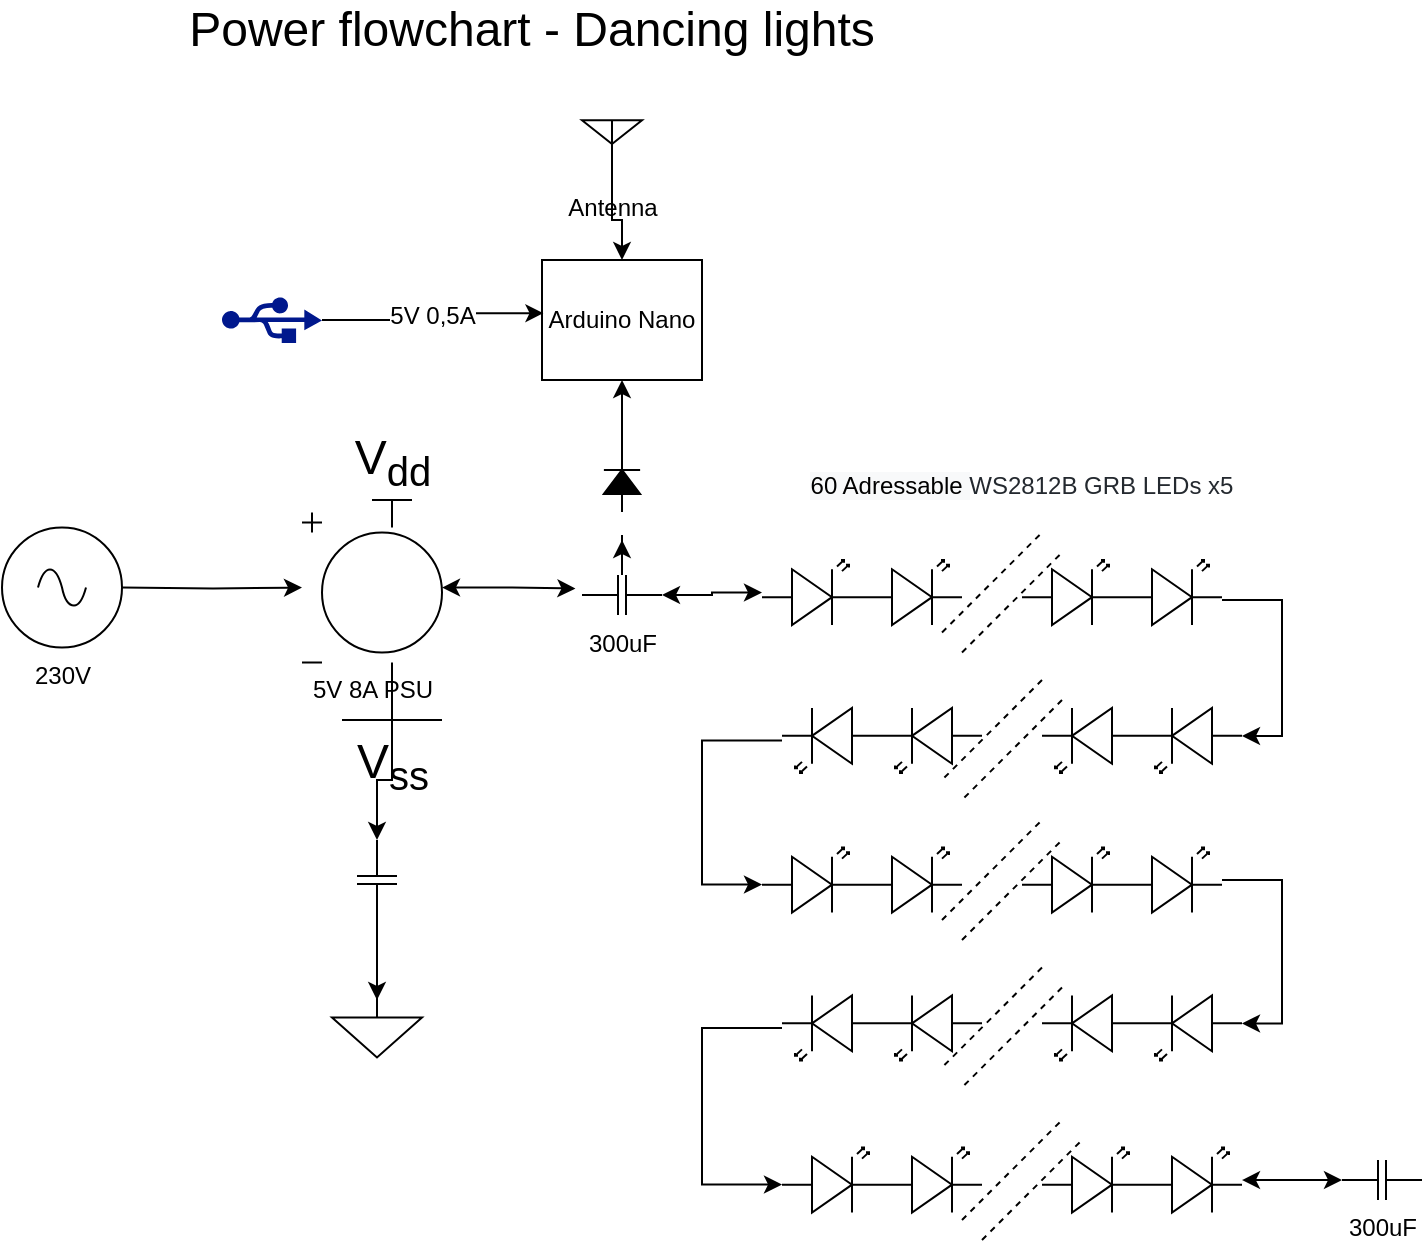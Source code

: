 <mxfile version="20.3.0" type="device"><diagram id="wmG8ICGmqDqucRr0mgvt" name="Page-1"><mxGraphModel dx="1156" dy="737" grid="1" gridSize="10" guides="1" tooltips="1" connect="1" arrows="1" fold="1" page="1" pageScale="1" pageWidth="1654" pageHeight="1169" math="0" shadow="0"><root><mxCell id="0"/><mxCell id="1" parent="0"/><mxCell id="zPIDDcpJKGSUIhBAVZSE-10" style="edgeStyle=orthogonalEdgeStyle;rounded=0;orthogonalLoop=1;jettySize=auto;html=1;entryX=0;entryY=0.5;entryDx=0;entryDy=0;entryPerimeter=0;" edge="1" parent="1" target="zPIDDcpJKGSUIhBAVZSE-2"><mxGeometry relative="1" as="geometry"><mxPoint x="160" y="313.75" as="sourcePoint"/></mxGeometry></mxCell><mxCell id="zPIDDcpJKGSUIhBAVZSE-1" value="230V" style="pointerEvents=1;verticalLabelPosition=bottom;shadow=0;dashed=0;align=center;html=1;verticalAlign=top;shape=mxgraph.electrical.signal_sources.source;aspect=fixed;points=[[0.5,0,0],[1,0.5,0],[0.5,1,0],[0,0.5,0]];elSignalType=ac;" vertex="1" parent="1"><mxGeometry x="100" y="283.75" width="60" height="60" as="geometry"/></mxCell><mxCell id="zPIDDcpJKGSUIhBAVZSE-90" style="edgeStyle=orthogonalEdgeStyle;rounded=0;orthogonalLoop=1;jettySize=auto;html=1;entryX=-0.082;entryY=0.339;entryDx=0;entryDy=0;entryPerimeter=0;fontFamily=Helvetica;fontSize=12;startArrow=classic;startFill=1;endArrow=classic;endFill=1;" edge="1" parent="1" source="zPIDDcpJKGSUIhBAVZSE-2" target="zPIDDcpJKGSUIhBAVZSE-87"><mxGeometry relative="1" as="geometry"/></mxCell><mxCell id="zPIDDcpJKGSUIhBAVZSE-2" value="5V 8A PSU" style="pointerEvents=1;verticalLabelPosition=bottom;shadow=0;dashed=0;align=center;html=1;verticalAlign=top;shape=mxgraph.electrical.signal_sources.dc_source_1;" vertex="1" parent="1"><mxGeometry x="250" y="276.25" width="70" height="75" as="geometry"/></mxCell><mxCell id="zPIDDcpJKGSUIhBAVZSE-93" style="edgeStyle=orthogonalEdgeStyle;rounded=0;orthogonalLoop=1;jettySize=auto;html=1;entryX=0.5;entryY=1;entryDx=0;entryDy=0;fontFamily=Helvetica;fontSize=12;startArrow=none;startFill=0;endArrow=classic;endFill=1;" edge="1" parent="1" source="zPIDDcpJKGSUIhBAVZSE-4" target="zPIDDcpJKGSUIhBAVZSE-12"><mxGeometry relative="1" as="geometry"/></mxCell><mxCell id="zPIDDcpJKGSUIhBAVZSE-4" value="" style="pointerEvents=1;fillColor=strokeColor;verticalLabelPosition=bottom;shadow=0;dashed=0;align=center;html=1;verticalAlign=top;shape=mxgraph.electrical.diodes.diode;rotation=-90;" vertex="1" parent="1"><mxGeometry x="395" y="251.88" width="30" height="18.12" as="geometry"/></mxCell><mxCell id="zPIDDcpJKGSUIhBAVZSE-6" value="" style="pointerEvents=1;verticalLabelPosition=bottom;shadow=0;dashed=0;align=center;html=1;verticalAlign=top;shape=mxgraph.electrical.signal_sources.signal_ground;" vertex="1" parent="1"><mxGeometry x="265" y="518.75" width="45" height="30" as="geometry"/></mxCell><mxCell id="zPIDDcpJKGSUIhBAVZSE-12" value="Arduino Nano" style="rounded=0;whiteSpace=wrap;html=1;" vertex="1" parent="1"><mxGeometry x="370" y="150" width="80" height="60" as="geometry"/></mxCell><mxCell id="zPIDDcpJKGSUIhBAVZSE-27" value="" style="group;rotation=-180;" vertex="1" connectable="0" parent="1"><mxGeometry x="490" y="360" width="230" height="60" as="geometry"/></mxCell><mxCell id="zPIDDcpJKGSUIhBAVZSE-22" value="" style="verticalLabelPosition=bottom;shadow=0;dashed=0;align=center;html=1;verticalAlign=top;shape=mxgraph.electrical.opto_electronics.led_2;pointerEvents=1;rotation=-180;" vertex="1" parent="zPIDDcpJKGSUIhBAVZSE-27"><mxGeometry x="180" y="14" width="50" height="32.5" as="geometry"/></mxCell><mxCell id="zPIDDcpJKGSUIhBAVZSE-25" value="" style="endArrow=none;dashed=1;html=1;rounded=0;" edge="1" parent="zPIDDcpJKGSUIhBAVZSE-27"><mxGeometry width="50" height="50" relative="1" as="geometry"><mxPoint x="130" as="sourcePoint"/><mxPoint x="80" y="50" as="targetPoint"/></mxGeometry></mxCell><mxCell id="zPIDDcpJKGSUIhBAVZSE-33" value="" style="group" vertex="1" connectable="0" parent="zPIDDcpJKGSUIhBAVZSE-27"><mxGeometry x="-3.553e-15" y="10" width="180" height="50" as="geometry"/></mxCell><mxCell id="zPIDDcpJKGSUIhBAVZSE-20" value="" style="verticalLabelPosition=bottom;shadow=0;dashed=0;align=center;html=1;verticalAlign=top;shape=mxgraph.electrical.opto_electronics.led_2;pointerEvents=1;rotation=-180;" vertex="1" parent="zPIDDcpJKGSUIhBAVZSE-33"><mxGeometry x="50" y="4" width="50" height="32.5" as="geometry"/></mxCell><mxCell id="zPIDDcpJKGSUIhBAVZSE-21" value="" style="verticalLabelPosition=bottom;shadow=0;dashed=0;align=center;html=1;verticalAlign=top;shape=mxgraph.electrical.opto_electronics.led_2;pointerEvents=1;rotation=-180;" vertex="1" parent="zPIDDcpJKGSUIhBAVZSE-33"><mxGeometry x="130" y="4" width="50" height="32.5" as="geometry"/></mxCell><mxCell id="zPIDDcpJKGSUIhBAVZSE-23" value="" style="verticalLabelPosition=bottom;shadow=0;dashed=0;align=center;html=1;verticalAlign=top;shape=mxgraph.electrical.opto_electronics.led_2;pointerEvents=1;rotation=-180;" vertex="1" parent="zPIDDcpJKGSUIhBAVZSE-33"><mxGeometry x="3.553e-15" y="4" width="50" height="32.5" as="geometry"/></mxCell><mxCell id="zPIDDcpJKGSUIhBAVZSE-24" value="" style="endArrow=none;dashed=1;html=1;rounded=0;" edge="1" parent="zPIDDcpJKGSUIhBAVZSE-33"><mxGeometry width="50" height="50" relative="1" as="geometry"><mxPoint x="140" as="sourcePoint"/><mxPoint x="90" y="50" as="targetPoint"/></mxGeometry></mxCell><mxCell id="zPIDDcpJKGSUIhBAVZSE-28" value="&lt;br&gt;&lt;span style=&quot;color: rgb(0, 0, 0); font-family: Helvetica; font-size: 12px; font-style: normal; font-variant-ligatures: normal; font-variant-caps: normal; font-weight: 400; letter-spacing: normal; orphans: 2; text-align: center; text-indent: 0px; text-transform: none; widows: 2; word-spacing: 0px; -webkit-text-stroke-width: 0px; background-color: rgb(248, 249, 250); text-decoration-thickness: initial; text-decoration-style: initial; text-decoration-color: initial; float: none; display: inline !important;&quot;&gt;60 Adressab&lt;/span&gt;&lt;font style=&quot;color: rgb(0, 0, 0); font-family: Helvetica; font-size: 12px; font-style: normal; font-variant-ligatures: normal; font-variant-caps: normal; font-weight: 400; letter-spacing: normal; orphans: 2; text-align: center; text-indent: 0px; text-transform: none; widows: 2; word-spacing: 0px; -webkit-text-stroke-width: 0px; background-color: rgb(248, 249, 250); text-decoration-thickness: initial; text-decoration-style: initial; text-decoration-color: initial;&quot;&gt;le&amp;nbsp;&lt;span style=&quot;color: rgb(36, 41, 47); text-align: left; background-color: rgb(255, 255, 255);&quot;&gt;WS2812B GRB LEDs x5&lt;/span&gt;&lt;/font&gt;&lt;br&gt;" style="text;html=1;strokeColor=none;fillColor=none;align=center;verticalAlign=middle;whiteSpace=wrap;rounded=0;fontFamily=Helvetica;fontSize=12;" vertex="1" parent="1"><mxGeometry x="490" y="240" width="240" height="30" as="geometry"/></mxCell><mxCell id="zPIDDcpJKGSUIhBAVZSE-32" style="edgeStyle=orthogonalEdgeStyle;rounded=0;orthogonalLoop=1;jettySize=auto;html=1;entryX=0;entryY=0.57;entryDx=0;entryDy=0;entryPerimeter=0;fontFamily=Helvetica;fontSize=12;" edge="1" parent="1" source="zPIDDcpJKGSUIhBAVZSE-16" target="zPIDDcpJKGSUIhBAVZSE-22"><mxGeometry relative="1" as="geometry"><Array as="points"><mxPoint x="740" y="320"/><mxPoint x="740" y="388"/></Array></mxGeometry></mxCell><mxCell id="zPIDDcpJKGSUIhBAVZSE-34" value="" style="group" vertex="1" connectable="0" parent="1"><mxGeometry x="480" y="286.25" width="230" height="60" as="geometry"/></mxCell><mxCell id="zPIDDcpJKGSUIhBAVZSE-18" value="" style="endArrow=none;dashed=1;html=1;rounded=0;" edge="1" parent="zPIDDcpJKGSUIhBAVZSE-34"><mxGeometry width="50" height="50" relative="1" as="geometry"><mxPoint x="90" y="50" as="sourcePoint"/><mxPoint x="140" as="targetPoint"/></mxGeometry></mxCell><mxCell id="zPIDDcpJKGSUIhBAVZSE-19" value="" style="endArrow=none;dashed=1;html=1;rounded=0;" edge="1" parent="zPIDDcpJKGSUIhBAVZSE-34"><mxGeometry width="50" height="50" relative="1" as="geometry"><mxPoint x="100" y="60" as="sourcePoint"/><mxPoint x="150" y="10" as="targetPoint"/></mxGeometry></mxCell><mxCell id="zPIDDcpJKGSUIhBAVZSE-31" value="" style="group" vertex="1" connectable="0" parent="zPIDDcpJKGSUIhBAVZSE-34"><mxGeometry y="13.75" width="230" height="32.5" as="geometry"/></mxCell><mxCell id="zPIDDcpJKGSUIhBAVZSE-9" value="" style="verticalLabelPosition=bottom;shadow=0;dashed=0;align=center;html=1;verticalAlign=top;shape=mxgraph.electrical.opto_electronics.led_2;pointerEvents=1;" vertex="1" parent="zPIDDcpJKGSUIhBAVZSE-31"><mxGeometry x="130" width="50" height="32.5" as="geometry"/></mxCell><mxCell id="zPIDDcpJKGSUIhBAVZSE-14" value="" style="verticalLabelPosition=bottom;shadow=0;dashed=0;align=center;html=1;verticalAlign=top;shape=mxgraph.electrical.opto_electronics.led_2;pointerEvents=1;" vertex="1" parent="zPIDDcpJKGSUIhBAVZSE-31"><mxGeometry x="50" width="50" height="32.5" as="geometry"/></mxCell><mxCell id="zPIDDcpJKGSUIhBAVZSE-15" value="" style="verticalLabelPosition=bottom;shadow=0;dashed=0;align=center;html=1;verticalAlign=top;shape=mxgraph.electrical.opto_electronics.led_2;pointerEvents=1;" vertex="1" parent="zPIDDcpJKGSUIhBAVZSE-31"><mxGeometry width="50" height="32.5" as="geometry"/></mxCell><mxCell id="zPIDDcpJKGSUIhBAVZSE-16" value="" style="verticalLabelPosition=bottom;shadow=0;dashed=0;align=center;html=1;verticalAlign=top;shape=mxgraph.electrical.opto_electronics.led_2;pointerEvents=1;" vertex="1" parent="zPIDDcpJKGSUIhBAVZSE-31"><mxGeometry x="180" width="50" height="32.5" as="geometry"/></mxCell><mxCell id="zPIDDcpJKGSUIhBAVZSE-35" value="" style="group;rotation=-180;" vertex="1" connectable="0" parent="1"><mxGeometry x="490" y="503.75" width="230" height="60" as="geometry"/></mxCell><mxCell id="zPIDDcpJKGSUIhBAVZSE-36" value="" style="verticalLabelPosition=bottom;shadow=0;dashed=0;align=center;html=1;verticalAlign=top;shape=mxgraph.electrical.opto_electronics.led_2;pointerEvents=1;rotation=-180;" vertex="1" parent="zPIDDcpJKGSUIhBAVZSE-35"><mxGeometry x="180" y="14" width="50" height="32.5" as="geometry"/></mxCell><mxCell id="zPIDDcpJKGSUIhBAVZSE-37" value="" style="endArrow=none;dashed=1;html=1;rounded=0;" edge="1" parent="zPIDDcpJKGSUIhBAVZSE-35"><mxGeometry width="50" height="50" relative="1" as="geometry"><mxPoint x="130" as="sourcePoint"/><mxPoint x="80" y="50" as="targetPoint"/></mxGeometry></mxCell><mxCell id="zPIDDcpJKGSUIhBAVZSE-38" value="" style="group" vertex="1" connectable="0" parent="zPIDDcpJKGSUIhBAVZSE-35"><mxGeometry x="-3.553e-15" y="10" width="180" height="50" as="geometry"/></mxCell><mxCell id="zPIDDcpJKGSUIhBAVZSE-39" value="" style="verticalLabelPosition=bottom;shadow=0;dashed=0;align=center;html=1;verticalAlign=top;shape=mxgraph.electrical.opto_electronics.led_2;pointerEvents=1;rotation=-180;" vertex="1" parent="zPIDDcpJKGSUIhBAVZSE-38"><mxGeometry x="50" y="4" width="50" height="32.5" as="geometry"/></mxCell><mxCell id="zPIDDcpJKGSUIhBAVZSE-40" value="" style="verticalLabelPosition=bottom;shadow=0;dashed=0;align=center;html=1;verticalAlign=top;shape=mxgraph.electrical.opto_electronics.led_2;pointerEvents=1;rotation=-180;" vertex="1" parent="zPIDDcpJKGSUIhBAVZSE-38"><mxGeometry x="130" y="4" width="50" height="32.5" as="geometry"/></mxCell><mxCell id="zPIDDcpJKGSUIhBAVZSE-41" value="" style="verticalLabelPosition=bottom;shadow=0;dashed=0;align=center;html=1;verticalAlign=top;shape=mxgraph.electrical.opto_electronics.led_2;pointerEvents=1;rotation=-180;" vertex="1" parent="zPIDDcpJKGSUIhBAVZSE-38"><mxGeometry x="3.553e-15" y="4" width="50" height="32.5" as="geometry"/></mxCell><mxCell id="zPIDDcpJKGSUIhBAVZSE-42" value="" style="endArrow=none;dashed=1;html=1;rounded=0;" edge="1" parent="zPIDDcpJKGSUIhBAVZSE-38"><mxGeometry width="50" height="50" relative="1" as="geometry"><mxPoint x="140" as="sourcePoint"/><mxPoint x="90" y="50" as="targetPoint"/></mxGeometry></mxCell><mxCell id="zPIDDcpJKGSUIhBAVZSE-43" value="" style="group" vertex="1" connectable="0" parent="1"><mxGeometry x="480" y="430" width="230" height="60" as="geometry"/></mxCell><mxCell id="zPIDDcpJKGSUIhBAVZSE-44" value="" style="endArrow=none;dashed=1;html=1;rounded=0;" edge="1" parent="zPIDDcpJKGSUIhBAVZSE-43"><mxGeometry width="50" height="50" relative="1" as="geometry"><mxPoint x="90" y="50" as="sourcePoint"/><mxPoint x="140" as="targetPoint"/></mxGeometry></mxCell><mxCell id="zPIDDcpJKGSUIhBAVZSE-45" value="" style="endArrow=none;dashed=1;html=1;rounded=0;" edge="1" parent="zPIDDcpJKGSUIhBAVZSE-43"><mxGeometry width="50" height="50" relative="1" as="geometry"><mxPoint x="100" y="60" as="sourcePoint"/><mxPoint x="150" y="10" as="targetPoint"/></mxGeometry></mxCell><mxCell id="zPIDDcpJKGSUIhBAVZSE-46" value="" style="group" vertex="1" connectable="0" parent="zPIDDcpJKGSUIhBAVZSE-43"><mxGeometry y="13.75" width="230" height="32.5" as="geometry"/></mxCell><mxCell id="zPIDDcpJKGSUIhBAVZSE-47" value="" style="verticalLabelPosition=bottom;shadow=0;dashed=0;align=center;html=1;verticalAlign=top;shape=mxgraph.electrical.opto_electronics.led_2;pointerEvents=1;" vertex="1" parent="zPIDDcpJKGSUIhBAVZSE-46"><mxGeometry x="130" width="50" height="32.5" as="geometry"/></mxCell><mxCell id="zPIDDcpJKGSUIhBAVZSE-48" value="" style="verticalLabelPosition=bottom;shadow=0;dashed=0;align=center;html=1;verticalAlign=top;shape=mxgraph.electrical.opto_electronics.led_2;pointerEvents=1;" vertex="1" parent="zPIDDcpJKGSUIhBAVZSE-46"><mxGeometry x="50" width="50" height="32.5" as="geometry"/></mxCell><mxCell id="zPIDDcpJKGSUIhBAVZSE-49" value="" style="verticalLabelPosition=bottom;shadow=0;dashed=0;align=center;html=1;verticalAlign=top;shape=mxgraph.electrical.opto_electronics.led_2;pointerEvents=1;" vertex="1" parent="zPIDDcpJKGSUIhBAVZSE-46"><mxGeometry width="50" height="32.5" as="geometry"/></mxCell><mxCell id="zPIDDcpJKGSUIhBAVZSE-50" value="" style="verticalLabelPosition=bottom;shadow=0;dashed=0;align=center;html=1;verticalAlign=top;shape=mxgraph.electrical.opto_electronics.led_2;pointerEvents=1;" vertex="1" parent="zPIDDcpJKGSUIhBAVZSE-46"><mxGeometry x="180" width="50" height="32.5" as="geometry"/></mxCell><mxCell id="zPIDDcpJKGSUIhBAVZSE-59" value="" style="group" vertex="1" connectable="0" parent="1"><mxGeometry x="490" y="580" width="230" height="60" as="geometry"/></mxCell><mxCell id="zPIDDcpJKGSUIhBAVZSE-60" value="" style="endArrow=none;dashed=1;html=1;rounded=0;" edge="1" parent="zPIDDcpJKGSUIhBAVZSE-59"><mxGeometry width="50" height="50" relative="1" as="geometry"><mxPoint x="90" y="50" as="sourcePoint"/><mxPoint x="140" as="targetPoint"/></mxGeometry></mxCell><mxCell id="zPIDDcpJKGSUIhBAVZSE-61" value="" style="endArrow=none;dashed=1;html=1;rounded=0;" edge="1" parent="zPIDDcpJKGSUIhBAVZSE-59"><mxGeometry width="50" height="50" relative="1" as="geometry"><mxPoint x="100" y="60" as="sourcePoint"/><mxPoint x="150" y="10" as="targetPoint"/></mxGeometry></mxCell><mxCell id="zPIDDcpJKGSUIhBAVZSE-62" value="" style="group" vertex="1" connectable="0" parent="zPIDDcpJKGSUIhBAVZSE-59"><mxGeometry y="13.75" width="230" height="32.5" as="geometry"/></mxCell><mxCell id="zPIDDcpJKGSUIhBAVZSE-63" value="" style="verticalLabelPosition=bottom;shadow=0;dashed=0;align=center;html=1;verticalAlign=top;shape=mxgraph.electrical.opto_electronics.led_2;pointerEvents=1;" vertex="1" parent="zPIDDcpJKGSUIhBAVZSE-62"><mxGeometry x="130" width="50" height="32.5" as="geometry"/></mxCell><mxCell id="zPIDDcpJKGSUIhBAVZSE-64" value="" style="verticalLabelPosition=bottom;shadow=0;dashed=0;align=center;html=1;verticalAlign=top;shape=mxgraph.electrical.opto_electronics.led_2;pointerEvents=1;" vertex="1" parent="zPIDDcpJKGSUIhBAVZSE-62"><mxGeometry x="50" width="50" height="32.5" as="geometry"/></mxCell><mxCell id="zPIDDcpJKGSUIhBAVZSE-65" value="" style="verticalLabelPosition=bottom;shadow=0;dashed=0;align=center;html=1;verticalAlign=top;shape=mxgraph.electrical.opto_electronics.led_2;pointerEvents=1;" vertex="1" parent="zPIDDcpJKGSUIhBAVZSE-62"><mxGeometry width="50" height="32.5" as="geometry"/></mxCell><mxCell id="zPIDDcpJKGSUIhBAVZSE-66" value="" style="verticalLabelPosition=bottom;shadow=0;dashed=0;align=center;html=1;verticalAlign=top;shape=mxgraph.electrical.opto_electronics.led_2;pointerEvents=1;" vertex="1" parent="zPIDDcpJKGSUIhBAVZSE-62"><mxGeometry x="180" width="50" height="32.5" as="geometry"/></mxCell><mxCell id="zPIDDcpJKGSUIhBAVZSE-67" style="edgeStyle=orthogonalEdgeStyle;rounded=0;orthogonalLoop=1;jettySize=auto;html=1;entryX=0;entryY=0.57;entryDx=0;entryDy=0;entryPerimeter=0;fontFamily=Helvetica;fontSize=12;" edge="1" parent="1" source="zPIDDcpJKGSUIhBAVZSE-23" target="zPIDDcpJKGSUIhBAVZSE-49"><mxGeometry relative="1" as="geometry"><Array as="points"><mxPoint x="450" y="390"/><mxPoint x="450" y="462"/></Array></mxGeometry></mxCell><mxCell id="zPIDDcpJKGSUIhBAVZSE-68" style="edgeStyle=orthogonalEdgeStyle;rounded=0;orthogonalLoop=1;jettySize=auto;html=1;entryX=0;entryY=0.57;entryDx=0;entryDy=0;entryPerimeter=0;fontFamily=Helvetica;fontSize=12;" edge="1" parent="1" source="zPIDDcpJKGSUIhBAVZSE-50" target="zPIDDcpJKGSUIhBAVZSE-36"><mxGeometry relative="1" as="geometry"><Array as="points"><mxPoint x="740" y="460"/><mxPoint x="740" y="532"/></Array></mxGeometry></mxCell><mxCell id="zPIDDcpJKGSUIhBAVZSE-69" style="edgeStyle=orthogonalEdgeStyle;rounded=0;orthogonalLoop=1;jettySize=auto;html=1;entryX=0;entryY=0.57;entryDx=0;entryDy=0;entryPerimeter=0;fontFamily=Helvetica;fontSize=12;" edge="1" parent="1" source="zPIDDcpJKGSUIhBAVZSE-41" target="zPIDDcpJKGSUIhBAVZSE-65"><mxGeometry relative="1" as="geometry"><Array as="points"><mxPoint x="450" y="534"/><mxPoint x="450" y="612"/></Array></mxGeometry></mxCell><mxCell id="zPIDDcpJKGSUIhBAVZSE-70" value="Power flowchart - Dancing lights" style="text;html=1;strokeColor=none;fillColor=none;align=center;verticalAlign=middle;whiteSpace=wrap;rounded=0;fontFamily=Helvetica;fontSize=24;" vertex="1" parent="1"><mxGeometry x="170" y="20" width="390" height="30" as="geometry"/></mxCell><mxCell id="zPIDDcpJKGSUIhBAVZSE-77" value="300uF" style="pointerEvents=1;verticalLabelPosition=bottom;shadow=0;dashed=0;align=center;html=1;verticalAlign=top;shape=mxgraph.electrical.capacitors.capacitor_1;rotation=0;" vertex="1" parent="1"><mxGeometry x="770" y="600" width="40" height="20" as="geometry"/></mxCell><mxCell id="zPIDDcpJKGSUIhBAVZSE-103" style="edgeStyle=orthogonalEdgeStyle;rounded=0;orthogonalLoop=1;jettySize=auto;html=1;entryX=0.5;entryY=0;entryDx=0;entryDy=0;fontFamily=Helvetica;fontSize=12;startArrow=none;startFill=0;endArrow=classic;endFill=1;" edge="1" parent="1" source="zPIDDcpJKGSUIhBAVZSE-81" target="zPIDDcpJKGSUIhBAVZSE-12"><mxGeometry relative="1" as="geometry"/></mxCell><mxCell id="zPIDDcpJKGSUIhBAVZSE-81" value="Antenna" style="verticalLabelPosition=bottom;shadow=0;dashed=0;align=center;html=1;verticalAlign=top;shape=mxgraph.electrical.radio.aerial_-_antenna_2;fontFamily=Helvetica;fontSize=12;" vertex="1" parent="1"><mxGeometry x="390" y="80" width="30" height="30" as="geometry"/></mxCell><mxCell id="zPIDDcpJKGSUIhBAVZSE-82" value="V&lt;sub&gt;dd&lt;/sub&gt;" style="verticalLabelPosition=top;verticalAlign=bottom;shape=mxgraph.electrical.signal_sources.vdd;shadow=0;dashed=0;align=center;strokeWidth=1;fontSize=24;html=1;flipV=1;fontFamily=Helvetica;" vertex="1" parent="1"><mxGeometry x="285" y="270" width="20" height="13.75" as="geometry"/></mxCell><mxCell id="zPIDDcpJKGSUIhBAVZSE-102" style="edgeStyle=orthogonalEdgeStyle;rounded=0;orthogonalLoop=1;jettySize=auto;html=1;entryX=0;entryY=0.5;entryDx=0;entryDy=0;entryPerimeter=0;fontFamily=Helvetica;fontSize=12;startArrow=none;startFill=0;endArrow=classic;endFill=1;" edge="1" parent="1" source="zPIDDcpJKGSUIhBAVZSE-83" target="zPIDDcpJKGSUIhBAVZSE-100"><mxGeometry relative="1" as="geometry"/></mxCell><mxCell id="zPIDDcpJKGSUIhBAVZSE-83" value="V&lt;sub&gt;ss&lt;/sub&gt;" style="pointerEvents=1;verticalLabelPosition=bottom;shadow=0;dashed=0;align=center;html=1;verticalAlign=top;shape=mxgraph.electrical.signal_sources.vss2;fontSize=24;flipV=1;fontFamily=Helvetica;" vertex="1" parent="1"><mxGeometry x="270" y="351.25" width="50" height="28.75" as="geometry"/></mxCell><mxCell id="zPIDDcpJKGSUIhBAVZSE-86" style="edgeStyle=orthogonalEdgeStyle;rounded=0;orthogonalLoop=1;jettySize=auto;html=1;entryX=0;entryY=0.5;entryDx=0;entryDy=0;entryPerimeter=0;fontFamily=Helvetica;fontSize=12;startArrow=classic;startFill=1;endArrow=classic;endFill=1;" edge="1" parent="1" source="zPIDDcpJKGSUIhBAVZSE-66" target="zPIDDcpJKGSUIhBAVZSE-77"><mxGeometry relative="1" as="geometry"/></mxCell><mxCell id="zPIDDcpJKGSUIhBAVZSE-92" style="edgeStyle=orthogonalEdgeStyle;rounded=0;orthogonalLoop=1;jettySize=auto;html=1;entryX=-0.469;entryY=0.5;entryDx=0;entryDy=0;entryPerimeter=0;fontFamily=Helvetica;fontSize=12;startArrow=none;startFill=0;endArrow=classic;endFill=1;" edge="1" parent="1" source="zPIDDcpJKGSUIhBAVZSE-87" target="zPIDDcpJKGSUIhBAVZSE-4"><mxGeometry relative="1" as="geometry"/></mxCell><mxCell id="zPIDDcpJKGSUIhBAVZSE-87" value="300uF" style="pointerEvents=1;verticalLabelPosition=bottom;shadow=0;dashed=0;align=center;html=1;verticalAlign=top;shape=mxgraph.electrical.capacitors.capacitor_1;rotation=0;" vertex="1" parent="1"><mxGeometry x="390" y="307.5" width="40" height="20" as="geometry"/></mxCell><mxCell id="zPIDDcpJKGSUIhBAVZSE-89" style="edgeStyle=orthogonalEdgeStyle;rounded=0;orthogonalLoop=1;jettySize=auto;html=1;entryX=1;entryY=0.5;entryDx=0;entryDy=0;entryPerimeter=0;fontFamily=Helvetica;fontSize=12;startArrow=classic;startFill=1;endArrow=classic;endFill=1;" edge="1" parent="1" source="zPIDDcpJKGSUIhBAVZSE-15" target="zPIDDcpJKGSUIhBAVZSE-87"><mxGeometry relative="1" as="geometry"/></mxCell><mxCell id="zPIDDcpJKGSUIhBAVZSE-97" value="5V 0,5A" style="edgeStyle=orthogonalEdgeStyle;rounded=0;orthogonalLoop=1;jettySize=auto;html=1;entryX=0.009;entryY=0.443;entryDx=0;entryDy=0;entryPerimeter=0;fontFamily=Helvetica;fontSize=12;startArrow=none;startFill=0;endArrow=classic;endFill=1;" edge="1" parent="1" source="zPIDDcpJKGSUIhBAVZSE-91" target="zPIDDcpJKGSUIhBAVZSE-12"><mxGeometry relative="1" as="geometry"/></mxCell><mxCell id="zPIDDcpJKGSUIhBAVZSE-91" value="" style="sketch=0;aspect=fixed;pointerEvents=1;shadow=0;dashed=0;html=1;strokeColor=none;labelPosition=center;verticalLabelPosition=bottom;verticalAlign=top;align=center;fillColor=#00188D;shape=mxgraph.mscae.enterprise.usb;fontFamily=Helvetica;fontSize=12;" vertex="1" parent="1"><mxGeometry x="210" y="168.5" width="50" height="23" as="geometry"/></mxCell><mxCell id="zPIDDcpJKGSUIhBAVZSE-101" style="edgeStyle=orthogonalEdgeStyle;rounded=0;orthogonalLoop=1;jettySize=auto;html=1;fontFamily=Helvetica;fontSize=12;startArrow=none;startFill=0;endArrow=classic;endFill=1;" edge="1" parent="1" source="zPIDDcpJKGSUIhBAVZSE-100"><mxGeometry relative="1" as="geometry"><mxPoint x="287.5" y="520" as="targetPoint"/></mxGeometry></mxCell><mxCell id="zPIDDcpJKGSUIhBAVZSE-100" value="" style="pointerEvents=1;verticalLabelPosition=bottom;shadow=0;dashed=0;align=center;html=1;verticalAlign=top;shape=mxgraph.electrical.capacitors.capacitor_1;rotation=90;" vertex="1" parent="1"><mxGeometry x="267.5" y="450" width="40" height="20" as="geometry"/></mxCell></root></mxGraphModel></diagram></mxfile>